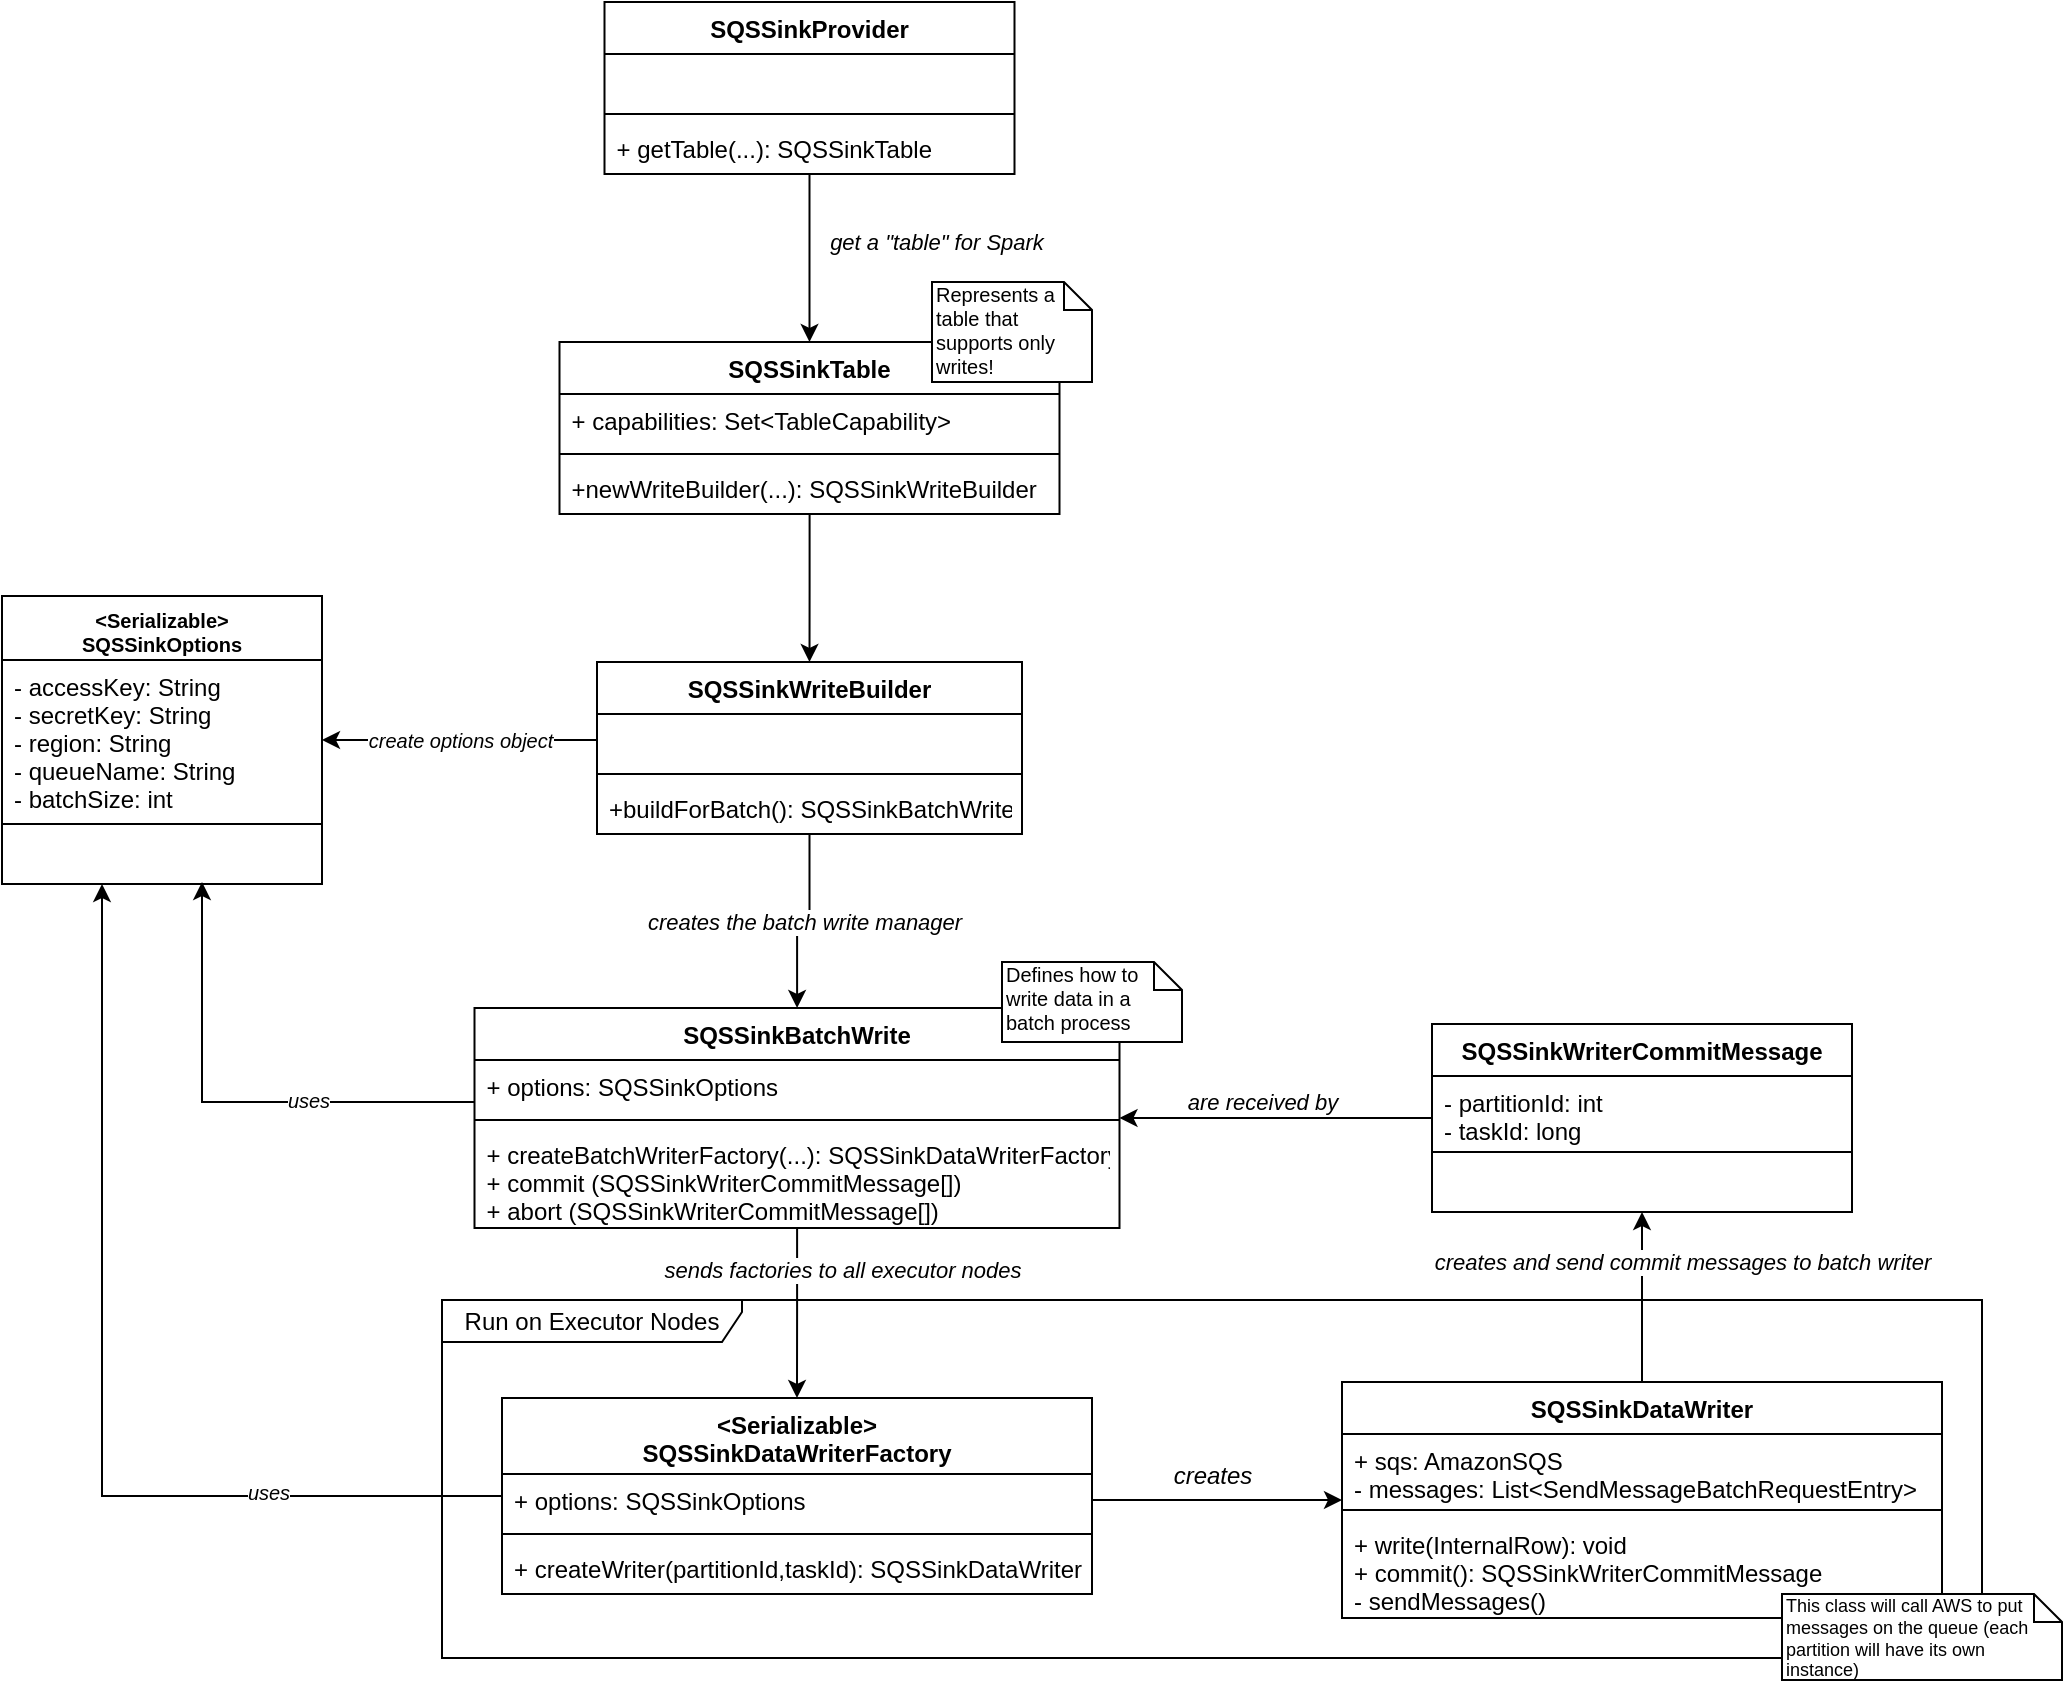 <mxfile version="12.9.3"><diagram id="8d-3fIY-xKLBhlBK9Z72" name="Page-1"><mxGraphModel dx="920" dy="1976" grid="1" gridSize="10" guides="1" tooltips="1" connect="1" arrows="1" fold="1" page="1" pageScale="1" pageWidth="850" pageHeight="1100" math="0" shadow="0"><root><mxCell id="0"/><mxCell id="1" parent="0"/><mxCell id="aUiP8YorQjEKPf9iPdD1-36" value="Run on Executor Nodes" style="shape=umlFrame;whiteSpace=wrap;html=1;width=150;height=21;" vertex="1" parent="1"><mxGeometry x="260" y="559" width="770" height="179" as="geometry"/></mxCell><mxCell id="aUiP8YorQjEKPf9iPdD1-9" value="get a &quot;table&quot; for Spark" style="edgeStyle=orthogonalEdgeStyle;rounded=0;orthogonalLoop=1;jettySize=auto;html=1;entryX=0.5;entryY=0;entryDx=0;entryDy=0;fontStyle=2" edge="1" parent="1" source="aUiP8YorQjEKPf9iPdD1-1" target="aUiP8YorQjEKPf9iPdD1-5"><mxGeometry x="-0.191" y="63" relative="1" as="geometry"><mxPoint as="offset"/></mxGeometry></mxCell><mxCell id="aUiP8YorQjEKPf9iPdD1-14" style="edgeStyle=orthogonalEdgeStyle;rounded=0;orthogonalLoop=1;jettySize=auto;html=1;" edge="1" parent="1" source="aUiP8YorQjEKPf9iPdD1-5" target="aUiP8YorQjEKPf9iPdD1-10"><mxGeometry relative="1" as="geometry"/></mxCell><mxCell id="aUiP8YorQjEKPf9iPdD1-19" value="creates the batch write manager" style="edgeStyle=orthogonalEdgeStyle;rounded=0;orthogonalLoop=1;jettySize=auto;html=1;fontStyle=2" edge="1" parent="1" source="aUiP8YorQjEKPf9iPdD1-10" target="aUiP8YorQjEKPf9iPdD1-15"><mxGeometry relative="1" as="geometry"/></mxCell><mxCell id="aUiP8YorQjEKPf9iPdD1-24" value="sends factories to all executor nodes" style="edgeStyle=orthogonalEdgeStyle;rounded=0;orthogonalLoop=1;jettySize=auto;html=1;fontStyle=2" edge="1" parent="1" source="aUiP8YorQjEKPf9iPdD1-15" target="aUiP8YorQjEKPf9iPdD1-20"><mxGeometry x="0.001" y="31" relative="1" as="geometry"><mxPoint x="-9" y="-21" as="offset"/></mxGeometry></mxCell><mxCell id="aUiP8YorQjEKPf9iPdD1-29" style="edgeStyle=orthogonalEdgeStyle;rounded=0;orthogonalLoop=1;jettySize=auto;html=1;" edge="1" parent="1" source="aUiP8YorQjEKPf9iPdD1-21" target="aUiP8YorQjEKPf9iPdD1-25"><mxGeometry relative="1" as="geometry"/></mxCell><mxCell id="aUiP8YorQjEKPf9iPdD1-39" value="creates" style="text;html=1;align=center;verticalAlign=middle;resizable=0;points=[];labelBackgroundColor=#ffffff;fontStyle=2" vertex="1" connectable="0" parent="aUiP8YorQjEKPf9iPdD1-29"><mxGeometry x="0.341" relative="1" as="geometry"><mxPoint x="-24.17" y="-12" as="offset"/></mxGeometry></mxCell><mxCell id="aUiP8YorQjEKPf9iPdD1-34" value="creates and send commit messages to batch writer" style="edgeStyle=orthogonalEdgeStyle;rounded=0;orthogonalLoop=1;jettySize=auto;html=1;fontStyle=2" edge="1" parent="1" source="aUiP8YorQjEKPf9iPdD1-25" target="aUiP8YorQjEKPf9iPdD1-30"><mxGeometry x="0.412" y="-20" relative="1" as="geometry"><mxPoint as="offset"/></mxGeometry></mxCell><mxCell id="aUiP8YorQjEKPf9iPdD1-35" value="are received by" style="edgeStyle=orthogonalEdgeStyle;rounded=0;orthogonalLoop=1;jettySize=auto;html=1;fontStyle=2" edge="1" parent="1" source="aUiP8YorQjEKPf9iPdD1-30" target="aUiP8YorQjEKPf9iPdD1-15"><mxGeometry x="0.088" y="-8" relative="1" as="geometry"><mxPoint as="offset"/></mxGeometry></mxCell><mxCell id="aUiP8YorQjEKPf9iPdD1-57" style="edgeStyle=orthogonalEdgeStyle;rounded=0;orthogonalLoop=1;jettySize=auto;html=1;fontSize=10;fontColor=none;" edge="1" parent="1" source="aUiP8YorQjEKPf9iPdD1-20" target="aUiP8YorQjEKPf9iPdD1-53"><mxGeometry relative="1" as="geometry"><Array as="points"><mxPoint x="90" y="657"/></Array></mxGeometry></mxCell><mxCell id="aUiP8YorQjEKPf9iPdD1-58" value="uses" style="text;html=1;align=center;verticalAlign=middle;resizable=0;points=[];labelBackgroundColor=#ffffff;fontSize=10;fontColor=none;fontStyle=2" vertex="1" connectable="0" parent="aUiP8YorQjEKPf9iPdD1-57"><mxGeometry x="-0.535" y="-2" relative="1" as="geometry"><mxPoint as="offset"/></mxGeometry></mxCell><mxCell id="aUiP8YorQjEKPf9iPdD1-20" value="&lt;Serializable&gt;&#10;SQSSinkDataWriterFactory" style="swimlane;fontStyle=1;align=center;verticalAlign=top;childLayout=stackLayout;horizontal=1;startSize=38;horizontalStack=0;resizeParent=1;resizeParentMax=0;resizeLast=0;collapsible=1;marginBottom=0;" vertex="1" parent="1"><mxGeometry x="290" y="608" width="295" height="98" as="geometry"/></mxCell><mxCell id="aUiP8YorQjEKPf9iPdD1-21" value="+ options: SQSSinkOptions" style="text;strokeColor=none;fillColor=none;align=left;verticalAlign=top;spacingLeft=4;spacingRight=4;overflow=hidden;rotatable=0;points=[[0,0.5],[1,0.5]];portConstraint=eastwest;" vertex="1" parent="aUiP8YorQjEKPf9iPdD1-20"><mxGeometry y="38" width="295" height="26" as="geometry"/></mxCell><mxCell id="aUiP8YorQjEKPf9iPdD1-22" value="" style="line;strokeWidth=1;fillColor=none;align=left;verticalAlign=middle;spacingTop=-1;spacingLeft=3;spacingRight=3;rotatable=0;labelPosition=right;points=[];portConstraint=eastwest;" vertex="1" parent="aUiP8YorQjEKPf9iPdD1-20"><mxGeometry y="64" width="295" height="8" as="geometry"/></mxCell><mxCell id="aUiP8YorQjEKPf9iPdD1-23" value="+ createWriter(partitionId,taskId): SQSSinkDataWriter" style="text;strokeColor=none;fillColor=none;align=left;verticalAlign=top;spacingLeft=4;spacingRight=4;overflow=hidden;rotatable=0;points=[[0,0.5],[1,0.5]];portConstraint=eastwest;" vertex="1" parent="aUiP8YorQjEKPf9iPdD1-20"><mxGeometry y="72" width="295" height="26" as="geometry"/></mxCell><mxCell id="aUiP8YorQjEKPf9iPdD1-25" value="SQSSinkDataWriter" style="swimlane;fontStyle=1;align=center;verticalAlign=top;childLayout=stackLayout;horizontal=1;startSize=26;horizontalStack=0;resizeParent=1;resizeParentMax=0;resizeLast=0;collapsible=1;marginBottom=0;" vertex="1" parent="1"><mxGeometry x="710" y="600" width="300" height="118" as="geometry"/></mxCell><mxCell id="aUiP8YorQjEKPf9iPdD1-26" value="+ sqs: AmazonSQS&#10;- messages: List&lt;SendMessageBatchRequestEntry&gt;" style="text;strokeColor=none;fillColor=none;align=left;verticalAlign=top;spacingLeft=4;spacingRight=4;overflow=hidden;rotatable=0;points=[[0,0.5],[1,0.5]];portConstraint=eastwest;" vertex="1" parent="aUiP8YorQjEKPf9iPdD1-25"><mxGeometry y="26" width="300" height="34" as="geometry"/></mxCell><mxCell id="aUiP8YorQjEKPf9iPdD1-27" value="" style="line;strokeWidth=1;fillColor=none;align=left;verticalAlign=middle;spacingTop=-1;spacingLeft=3;spacingRight=3;rotatable=0;labelPosition=right;points=[];portConstraint=eastwest;" vertex="1" parent="aUiP8YorQjEKPf9iPdD1-25"><mxGeometry y="60" width="300" height="8" as="geometry"/></mxCell><mxCell id="aUiP8YorQjEKPf9iPdD1-28" value="+ write(InternalRow): void&#10;+ commit(): SQSSinkWriterCommitMessage&#10;- sendMessages()" style="text;strokeColor=none;fillColor=none;align=left;verticalAlign=top;spacingLeft=4;spacingRight=4;overflow=hidden;rotatable=0;points=[[0,0.5],[1,0.5]];portConstraint=eastwest;" vertex="1" parent="aUiP8YorQjEKPf9iPdD1-25"><mxGeometry y="68" width="300" height="50" as="geometry"/></mxCell><mxCell id="aUiP8YorQjEKPf9iPdD1-30" value="SQSSinkWriterCommitMessage" style="swimlane;fontStyle=1;align=center;verticalAlign=top;childLayout=stackLayout;horizontal=1;startSize=26;horizontalStack=0;resizeParent=1;resizeParentMax=0;resizeLast=0;collapsible=1;marginBottom=0;" vertex="1" parent="1"><mxGeometry x="755" y="421" width="210" height="94" as="geometry"/></mxCell><mxCell id="aUiP8YorQjEKPf9iPdD1-31" value="- partitionId: int&#10;- taskId: long" style="text;strokeColor=none;fillColor=none;align=left;verticalAlign=top;spacingLeft=4;spacingRight=4;overflow=hidden;rotatable=0;points=[[0,0.5],[1,0.5]];portConstraint=eastwest;" vertex="1" parent="aUiP8YorQjEKPf9iPdD1-30"><mxGeometry y="26" width="210" height="34" as="geometry"/></mxCell><mxCell id="aUiP8YorQjEKPf9iPdD1-32" value="" style="line;strokeWidth=1;fillColor=none;align=left;verticalAlign=middle;spacingTop=-1;spacingLeft=3;spacingRight=3;rotatable=0;labelPosition=right;points=[];portConstraint=eastwest;" vertex="1" parent="aUiP8YorQjEKPf9iPdD1-30"><mxGeometry y="60" width="210" height="8" as="geometry"/></mxCell><mxCell id="aUiP8YorQjEKPf9iPdD1-33" value="+" style="text;strokeColor=none;fillColor=none;align=left;verticalAlign=top;spacingLeft=4;spacingRight=4;overflow=hidden;rotatable=0;points=[[0,0.5],[1,0.5]];portConstraint=eastwest;noLabel=1;fontColor=none;" vertex="1" parent="aUiP8YorQjEKPf9iPdD1-30"><mxGeometry y="68" width="210" height="26" as="geometry"/></mxCell><mxCell id="aUiP8YorQjEKPf9iPdD1-55" style="edgeStyle=orthogonalEdgeStyle;rounded=0;orthogonalLoop=1;jettySize=auto;html=1;entryX=0.625;entryY=0.962;entryDx=0;entryDy=0;entryPerimeter=0;fontSize=10;fontColor=none;" edge="1" parent="1" source="aUiP8YorQjEKPf9iPdD1-15" target="aUiP8YorQjEKPf9iPdD1-53"><mxGeometry relative="1" as="geometry"><Array as="points"><mxPoint x="140" y="460"/></Array></mxGeometry></mxCell><mxCell id="aUiP8YorQjEKPf9iPdD1-56" value="uses" style="text;html=1;align=center;verticalAlign=middle;resizable=0;points=[];labelBackgroundColor=#ffffff;fontSize=10;fontColor=none;fontStyle=2" vertex="1" connectable="0" parent="aUiP8YorQjEKPf9iPdD1-55"><mxGeometry x="-0.317" y="2" relative="1" as="geometry"><mxPoint y="-3" as="offset"/></mxGeometry></mxCell><mxCell id="aUiP8YorQjEKPf9iPdD1-15" value="SQSSinkBatchWrite" style="swimlane;fontStyle=1;align=center;verticalAlign=top;childLayout=stackLayout;horizontal=1;startSize=26;horizontalStack=0;resizeParent=1;resizeParentMax=0;resizeLast=0;collapsible=1;marginBottom=0;" vertex="1" parent="1"><mxGeometry x="276.25" y="413" width="322.5" height="110" as="geometry"/></mxCell><mxCell id="aUiP8YorQjEKPf9iPdD1-16" value="+ options: SQSSinkOptions" style="text;strokeColor=none;fillColor=none;align=left;verticalAlign=top;spacingLeft=4;spacingRight=4;overflow=hidden;rotatable=0;points=[[0,0.5],[1,0.5]];portConstraint=eastwest;" vertex="1" parent="aUiP8YorQjEKPf9iPdD1-15"><mxGeometry y="26" width="322.5" height="26" as="geometry"/></mxCell><mxCell id="aUiP8YorQjEKPf9iPdD1-17" value="" style="line;strokeWidth=1;fillColor=none;align=left;verticalAlign=middle;spacingTop=-1;spacingLeft=3;spacingRight=3;rotatable=0;labelPosition=right;points=[];portConstraint=eastwest;" vertex="1" parent="aUiP8YorQjEKPf9iPdD1-15"><mxGeometry y="52" width="322.5" height="8" as="geometry"/></mxCell><mxCell id="aUiP8YorQjEKPf9iPdD1-18" value="+ createBatchWriterFactory(...): SQSSinkDataWriterFactory&#10;+ commit (SQSSinkWriterCommitMessage[])&#10;+ abort (SQSSinkWriterCommitMessage[])" style="text;strokeColor=none;fillColor=none;align=left;verticalAlign=top;spacingLeft=4;spacingRight=4;overflow=hidden;rotatable=0;points=[[0,0.5],[1,0.5]];portConstraint=eastwest;" vertex="1" parent="aUiP8YorQjEKPf9iPdD1-15"><mxGeometry y="60" width="322.5" height="50" as="geometry"/></mxCell><mxCell id="aUiP8YorQjEKPf9iPdD1-42" value="Defines how to write data in a batch process" style="shape=note;whiteSpace=wrap;html=1;size=14;verticalAlign=top;align=left;spacingTop=-6;fontColor=none;fontSize=10;" vertex="1" parent="1"><mxGeometry x="540" y="390" width="90" height="40" as="geometry"/></mxCell><mxCell id="aUiP8YorQjEKPf9iPdD1-43" value="This class will call AWS to put messages on the queue (each partition will have its own instance)" style="shape=note;whiteSpace=wrap;html=1;size=14;verticalAlign=top;align=left;spacingTop=-6;fontColor=none;fontSize=9;" vertex="1" parent="1"><mxGeometry x="930" y="706" width="140" height="43" as="geometry"/></mxCell><mxCell id="aUiP8YorQjEKPf9iPdD1-10" value="SQSSinkWriteBuilder" style="swimlane;fontStyle=1;align=center;verticalAlign=top;childLayout=stackLayout;horizontal=1;startSize=26;horizontalStack=0;resizeParent=1;resizeParentMax=0;resizeLast=0;collapsible=1;marginBottom=0;" vertex="1" parent="1"><mxGeometry x="337.5" y="240" width="212.5" height="86" as="geometry"/></mxCell><mxCell id="aUiP8YorQjEKPf9iPdD1-11" value="+ field: type" style="text;strokeColor=none;fillColor=none;align=left;verticalAlign=top;spacingLeft=4;spacingRight=4;overflow=hidden;rotatable=0;points=[[0,0.5],[1,0.5]];portConstraint=eastwest;noLabel=1;fontColor=none;" vertex="1" parent="aUiP8YorQjEKPf9iPdD1-10"><mxGeometry y="26" width="212.5" height="26" as="geometry"/></mxCell><mxCell id="aUiP8YorQjEKPf9iPdD1-12" value="" style="line;strokeWidth=1;fillColor=none;align=left;verticalAlign=middle;spacingTop=-1;spacingLeft=3;spacingRight=3;rotatable=0;labelPosition=right;points=[];portConstraint=eastwest;" vertex="1" parent="aUiP8YorQjEKPf9iPdD1-10"><mxGeometry y="52" width="212.5" height="8" as="geometry"/></mxCell><mxCell id="aUiP8YorQjEKPf9iPdD1-13" value="+buildForBatch(): SQSSinkBatchWrite" style="text;strokeColor=none;fillColor=none;align=left;verticalAlign=top;spacingLeft=4;spacingRight=4;overflow=hidden;rotatable=0;points=[[0,0.5],[1,0.5]];portConstraint=eastwest;" vertex="1" parent="aUiP8YorQjEKPf9iPdD1-10"><mxGeometry y="60" width="212.5" height="26" as="geometry"/></mxCell><mxCell id="aUiP8YorQjEKPf9iPdD1-54" value="create options object" style="edgeStyle=orthogonalEdgeStyle;rounded=0;orthogonalLoop=1;jettySize=auto;html=1;fontSize=10;fontColor=none;fontStyle=2" edge="1" parent="1" source="aUiP8YorQjEKPf9iPdD1-11" target="aUiP8YorQjEKPf9iPdD1-50"><mxGeometry relative="1" as="geometry"/></mxCell><mxCell id="aUiP8YorQjEKPf9iPdD1-50" value="&lt;Serializable&gt;&#10;SQSSinkOptions" style="swimlane;fontStyle=1;align=center;verticalAlign=top;childLayout=stackLayout;horizontal=1;startSize=32;horizontalStack=0;resizeParent=1;resizeParentMax=0;resizeLast=0;collapsible=1;marginBottom=0;fontSize=10;fontColor=none;" vertex="1" parent="1"><mxGeometry x="40" y="207" width="160" height="144" as="geometry"/></mxCell><mxCell id="aUiP8YorQjEKPf9iPdD1-51" value="- accessKey: String&#10;- secretKey: String&#10;- region: String&#10;- queueName: String&#10;- batchSize: int" style="text;strokeColor=none;fillColor=none;align=left;verticalAlign=top;spacingLeft=4;spacingRight=4;overflow=hidden;rotatable=0;points=[[0,0.5],[1,0.5]];portConstraint=eastwest;" vertex="1" parent="aUiP8YorQjEKPf9iPdD1-50"><mxGeometry y="32" width="160" height="78" as="geometry"/></mxCell><mxCell id="aUiP8YorQjEKPf9iPdD1-52" value="" style="line;strokeWidth=1;fillColor=none;align=left;verticalAlign=middle;spacingTop=-1;spacingLeft=3;spacingRight=3;rotatable=0;labelPosition=right;points=[];portConstraint=eastwest;" vertex="1" parent="aUiP8YorQjEKPf9iPdD1-50"><mxGeometry y="110" width="160" height="8" as="geometry"/></mxCell><mxCell id="aUiP8YorQjEKPf9iPdD1-53" value="+ method(type): type" style="text;strokeColor=none;fillColor=none;align=left;verticalAlign=top;spacingLeft=4;spacingRight=4;overflow=hidden;rotatable=0;points=[[0,0.5],[1,0.5]];portConstraint=eastwest;noLabel=1;fontColor=none;" vertex="1" parent="aUiP8YorQjEKPf9iPdD1-50"><mxGeometry y="118" width="160" height="26" as="geometry"/></mxCell><mxCell id="aUiP8YorQjEKPf9iPdD1-5" value="SQSSinkTable" style="swimlane;fontStyle=1;align=center;verticalAlign=top;childLayout=stackLayout;horizontal=1;startSize=26;horizontalStack=0;resizeParent=1;resizeParentMax=0;resizeLast=0;collapsible=1;marginBottom=0;" vertex="1" parent="1"><mxGeometry x="318.75" y="80" width="250" height="86" as="geometry"/></mxCell><mxCell id="aUiP8YorQjEKPf9iPdD1-6" value="+ capabilities: Set&lt;TableCapability&gt;" style="text;strokeColor=none;fillColor=none;align=left;verticalAlign=top;spacingLeft=4;spacingRight=4;overflow=hidden;rotatable=0;points=[[0,0.5],[1,0.5]];portConstraint=eastwest;" vertex="1" parent="aUiP8YorQjEKPf9iPdD1-5"><mxGeometry y="26" width="250" height="26" as="geometry"/></mxCell><mxCell id="aUiP8YorQjEKPf9iPdD1-7" value="" style="line;strokeWidth=1;fillColor=none;align=left;verticalAlign=middle;spacingTop=-1;spacingLeft=3;spacingRight=3;rotatable=0;labelPosition=right;points=[];portConstraint=eastwest;" vertex="1" parent="aUiP8YorQjEKPf9iPdD1-5"><mxGeometry y="52" width="250" height="8" as="geometry"/></mxCell><mxCell id="aUiP8YorQjEKPf9iPdD1-8" value="+newWriteBuilder(...): SQSSinkWriteBuilder" style="text;strokeColor=none;fillColor=none;align=left;verticalAlign=top;spacingLeft=4;spacingRight=4;overflow=hidden;rotatable=0;points=[[0,0.5],[1,0.5]];portConstraint=eastwest;" vertex="1" parent="aUiP8YorQjEKPf9iPdD1-5"><mxGeometry y="60" width="250" height="26" as="geometry"/></mxCell><mxCell id="aUiP8YorQjEKPf9iPdD1-1" value="SQSSinkProvider" style="swimlane;fontStyle=1;align=center;verticalAlign=top;childLayout=stackLayout;horizontal=1;startSize=26;horizontalStack=0;resizeParent=1;resizeParentMax=0;resizeLast=0;collapsible=1;marginBottom=0;" vertex="1" parent="1"><mxGeometry x="341.25" y="-90" width="205" height="86" as="geometry"/></mxCell><mxCell id="aUiP8YorQjEKPf9iPdD1-2" value="+ capabilities: Set&lt;TableCapability&gt;" style="text;strokeColor=none;fillColor=none;align=left;verticalAlign=top;spacingLeft=4;spacingRight=4;overflow=hidden;rotatable=0;points=[[0,0.5],[1,0.5]];portConstraint=eastwest;fontColor=none;noLabel=1;" vertex="1" parent="aUiP8YorQjEKPf9iPdD1-1"><mxGeometry y="26" width="205" height="26" as="geometry"/></mxCell><mxCell id="aUiP8YorQjEKPf9iPdD1-3" value="" style="line;strokeWidth=1;fillColor=none;align=left;verticalAlign=middle;spacingTop=-1;spacingLeft=3;spacingRight=3;rotatable=0;labelPosition=right;points=[];portConstraint=eastwest;" vertex="1" parent="aUiP8YorQjEKPf9iPdD1-1"><mxGeometry y="52" width="205" height="8" as="geometry"/></mxCell><mxCell id="aUiP8YorQjEKPf9iPdD1-4" value="+ getTable(...): SQSSinkTable" style="text;strokeColor=none;fillColor=none;align=left;verticalAlign=top;spacingLeft=4;spacingRight=4;overflow=hidden;rotatable=0;points=[[0,0.5],[1,0.5]];portConstraint=eastwest;" vertex="1" parent="aUiP8YorQjEKPf9iPdD1-1"><mxGeometry y="60" width="205" height="26" as="geometry"/></mxCell><mxCell id="aUiP8YorQjEKPf9iPdD1-40" value="Represents a table that supports only writes!" style="shape=note;whiteSpace=wrap;html=1;size=14;verticalAlign=top;align=left;spacingTop=-6;fontColor=none;fontSize=10;" vertex="1" parent="1"><mxGeometry x="505" y="50" width="80" height="50" as="geometry"/></mxCell></root></mxGraphModel></diagram></mxfile>